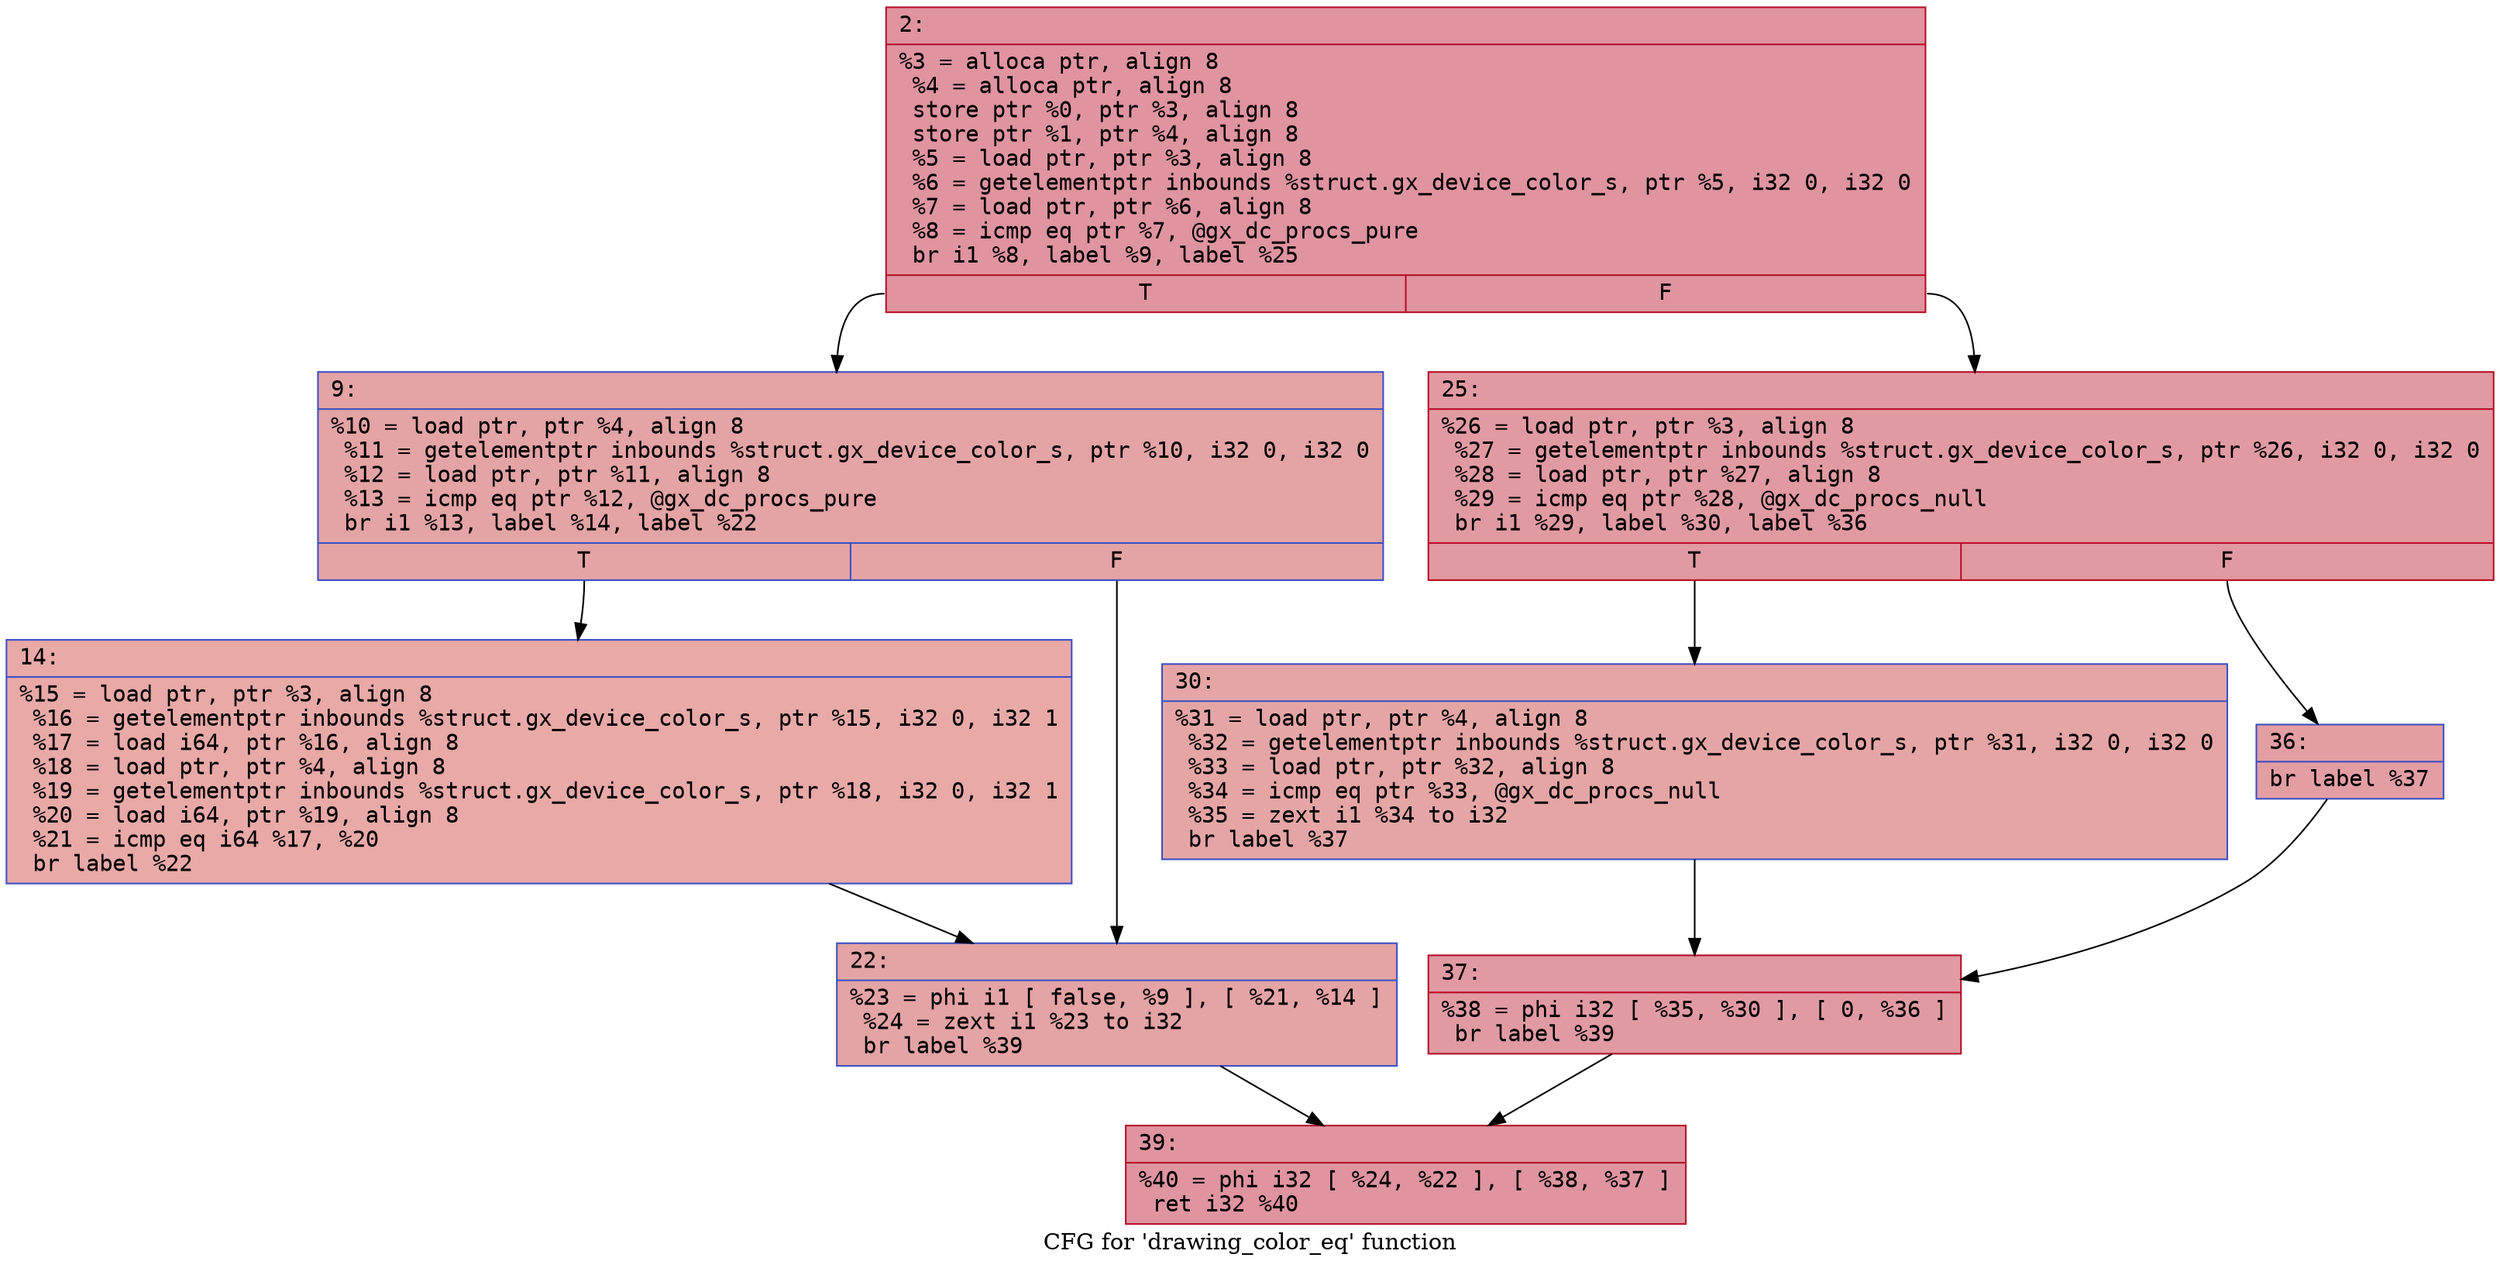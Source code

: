 digraph "CFG for 'drawing_color_eq' function" {
	label="CFG for 'drawing_color_eq' function";

	Node0x6000009d3cf0 [shape=record,color="#b70d28ff", style=filled, fillcolor="#b70d2870" fontname="Courier",label="{2:\l|  %3 = alloca ptr, align 8\l  %4 = alloca ptr, align 8\l  store ptr %0, ptr %3, align 8\l  store ptr %1, ptr %4, align 8\l  %5 = load ptr, ptr %3, align 8\l  %6 = getelementptr inbounds %struct.gx_device_color_s, ptr %5, i32 0, i32 0\l  %7 = load ptr, ptr %6, align 8\l  %8 = icmp eq ptr %7, @gx_dc_procs_pure\l  br i1 %8, label %9, label %25\l|{<s0>T|<s1>F}}"];
	Node0x6000009d3cf0:s0 -> Node0x6000009d3d40[tooltip="2 -> 9\nProbability 37.50%" ];
	Node0x6000009d3cf0:s1 -> Node0x6000009d3e30[tooltip="2 -> 25\nProbability 62.50%" ];
	Node0x6000009d3d40 [shape=record,color="#3d50c3ff", style=filled, fillcolor="#c32e3170" fontname="Courier",label="{9:\l|  %10 = load ptr, ptr %4, align 8\l  %11 = getelementptr inbounds %struct.gx_device_color_s, ptr %10, i32 0, i32 0\l  %12 = load ptr, ptr %11, align 8\l  %13 = icmp eq ptr %12, @gx_dc_procs_pure\l  br i1 %13, label %14, label %22\l|{<s0>T|<s1>F}}"];
	Node0x6000009d3d40:s0 -> Node0x6000009d3d90[tooltip="9 -> 14\nProbability 37.50%" ];
	Node0x6000009d3d40:s1 -> Node0x6000009d3de0[tooltip="9 -> 22\nProbability 62.50%" ];
	Node0x6000009d3d90 [shape=record,color="#3d50c3ff", style=filled, fillcolor="#ca3b3770" fontname="Courier",label="{14:\l|  %15 = load ptr, ptr %3, align 8\l  %16 = getelementptr inbounds %struct.gx_device_color_s, ptr %15, i32 0, i32 1\l  %17 = load i64, ptr %16, align 8\l  %18 = load ptr, ptr %4, align 8\l  %19 = getelementptr inbounds %struct.gx_device_color_s, ptr %18, i32 0, i32 1\l  %20 = load i64, ptr %19, align 8\l  %21 = icmp eq i64 %17, %20\l  br label %22\l}"];
	Node0x6000009d3d90 -> Node0x6000009d3de0[tooltip="14 -> 22\nProbability 100.00%" ];
	Node0x6000009d3de0 [shape=record,color="#3d50c3ff", style=filled, fillcolor="#c32e3170" fontname="Courier",label="{22:\l|  %23 = phi i1 [ false, %9 ], [ %21, %14 ]\l  %24 = zext i1 %23 to i32\l  br label %39\l}"];
	Node0x6000009d3de0 -> Node0x6000009d3f70[tooltip="22 -> 39\nProbability 100.00%" ];
	Node0x6000009d3e30 [shape=record,color="#b70d28ff", style=filled, fillcolor="#bb1b2c70" fontname="Courier",label="{25:\l|  %26 = load ptr, ptr %3, align 8\l  %27 = getelementptr inbounds %struct.gx_device_color_s, ptr %26, i32 0, i32 0\l  %28 = load ptr, ptr %27, align 8\l  %29 = icmp eq ptr %28, @gx_dc_procs_null\l  br i1 %29, label %30, label %36\l|{<s0>T|<s1>F}}"];
	Node0x6000009d3e30:s0 -> Node0x6000009d3e80[tooltip="25 -> 30\nProbability 37.50%" ];
	Node0x6000009d3e30:s1 -> Node0x6000009d3ed0[tooltip="25 -> 36\nProbability 62.50%" ];
	Node0x6000009d3e80 [shape=record,color="#3d50c3ff", style=filled, fillcolor="#c5333470" fontname="Courier",label="{30:\l|  %31 = load ptr, ptr %4, align 8\l  %32 = getelementptr inbounds %struct.gx_device_color_s, ptr %31, i32 0, i32 0\l  %33 = load ptr, ptr %32, align 8\l  %34 = icmp eq ptr %33, @gx_dc_procs_null\l  %35 = zext i1 %34 to i32\l  br label %37\l}"];
	Node0x6000009d3e80 -> Node0x6000009d3f20[tooltip="30 -> 37\nProbability 100.00%" ];
	Node0x6000009d3ed0 [shape=record,color="#3d50c3ff", style=filled, fillcolor="#be242e70" fontname="Courier",label="{36:\l|  br label %37\l}"];
	Node0x6000009d3ed0 -> Node0x6000009d3f20[tooltip="36 -> 37\nProbability 100.00%" ];
	Node0x6000009d3f20 [shape=record,color="#b70d28ff", style=filled, fillcolor="#bb1b2c70" fontname="Courier",label="{37:\l|  %38 = phi i32 [ %35, %30 ], [ 0, %36 ]\l  br label %39\l}"];
	Node0x6000009d3f20 -> Node0x6000009d3f70[tooltip="37 -> 39\nProbability 100.00%" ];
	Node0x6000009d3f70 [shape=record,color="#b70d28ff", style=filled, fillcolor="#b70d2870" fontname="Courier",label="{39:\l|  %40 = phi i32 [ %24, %22 ], [ %38, %37 ]\l  ret i32 %40\l}"];
}
